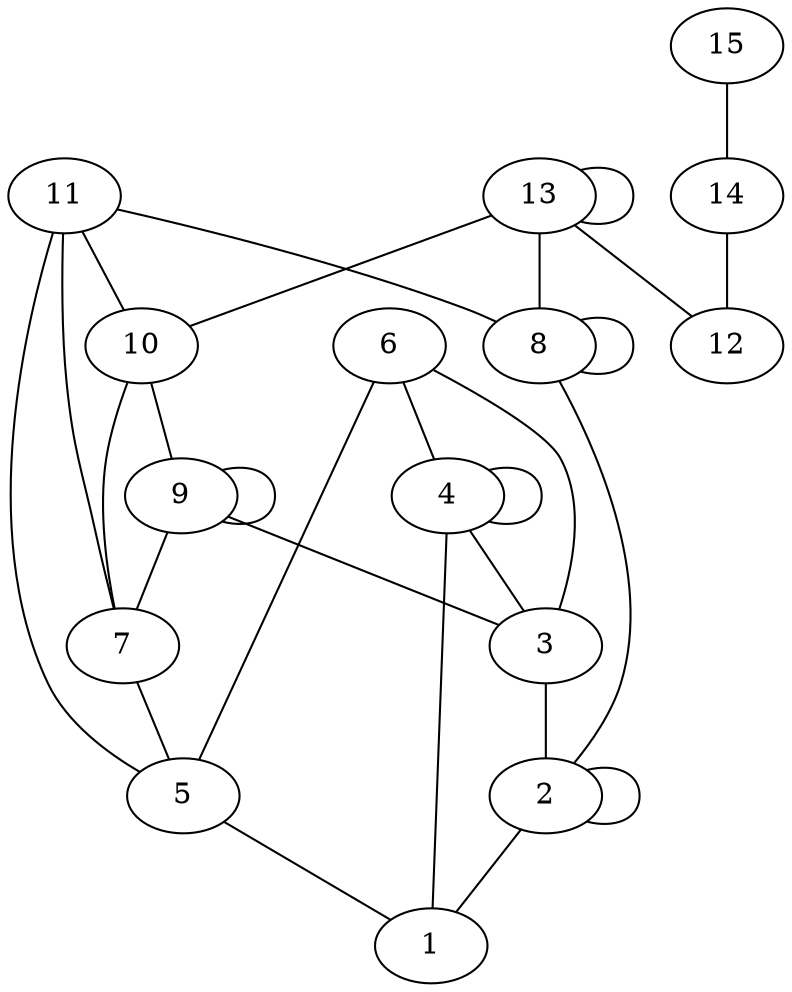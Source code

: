 graph BarabasiAlbert_noDir_15 {
2--1;
2--2;
3--2;
4--1;
4--3;
4--4;
5--1;
6--3;
6--4;
6--5;
7--5;
8--2;
8--8;
9--3;
9--7;
9--9;
10--7;
10--9;
11--5;
11--7;
11--8;
11--10;
13--8;
13--10;
13--12;
13--13;
14--12;
15--14;
}